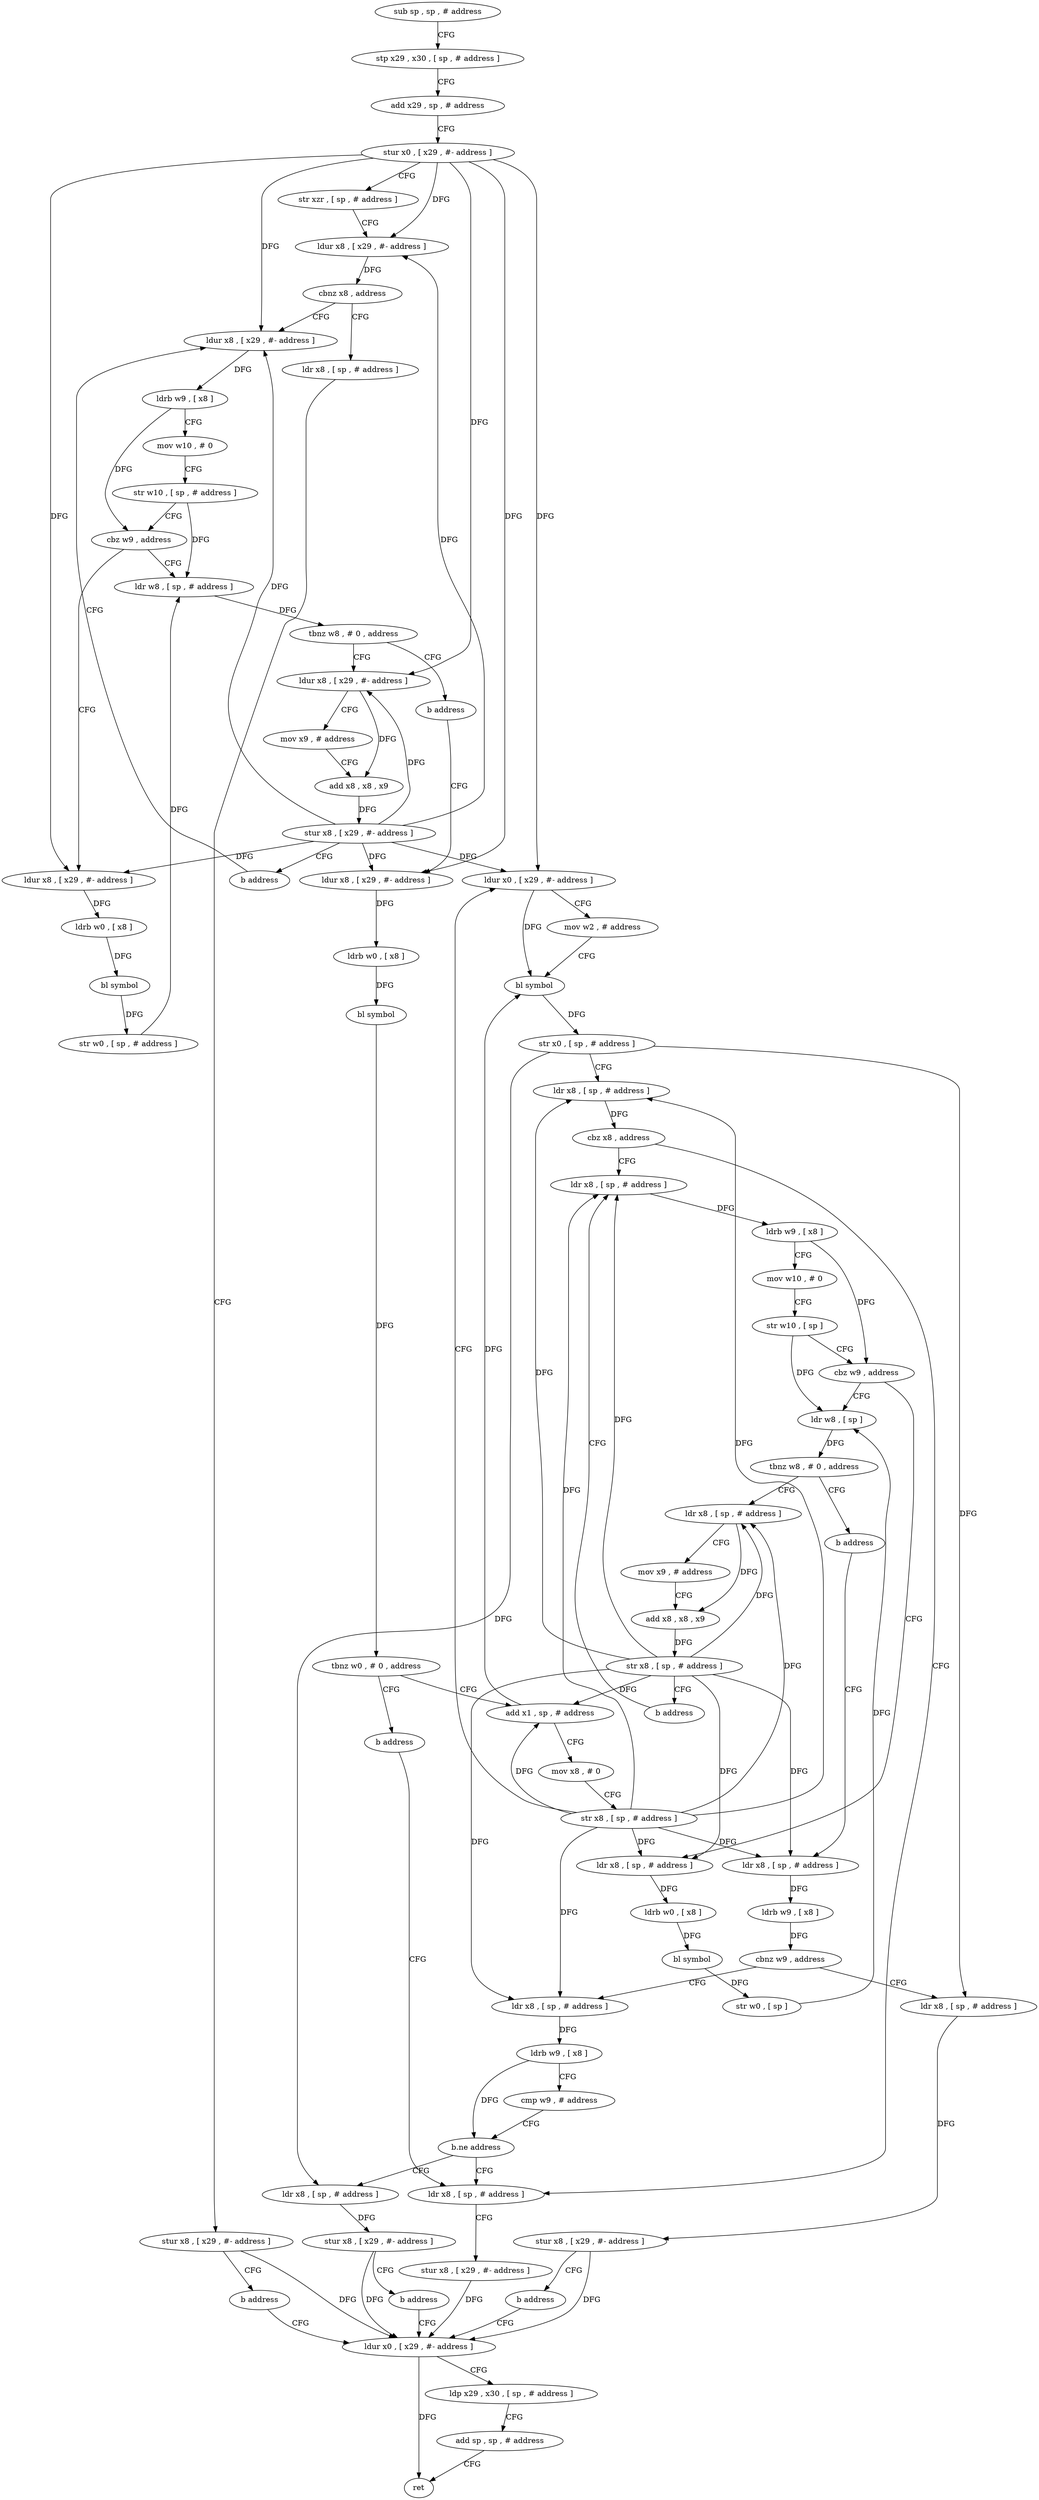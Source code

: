 digraph "func" {
"4207472" [label = "sub sp , sp , # address" ]
"4207476" [label = "stp x29 , x30 , [ sp , # address ]" ]
"4207480" [label = "add x29 , sp , # address" ]
"4207484" [label = "stur x0 , [ x29 , #- address ]" ]
"4207488" [label = "str xzr , [ sp , # address ]" ]
"4207492" [label = "ldur x8 , [ x29 , #- address ]" ]
"4207496" [label = "cbnz x8 , address" ]
"4207512" [label = "ldur x8 , [ x29 , #- address ]" ]
"4207500" [label = "ldr x8 , [ sp , # address ]" ]
"4207516" [label = "ldrb w9 , [ x8 ]" ]
"4207520" [label = "mov w10 , # 0" ]
"4207524" [label = "str w10 , [ sp , # address ]" ]
"4207528" [label = "cbz w9 , address" ]
"4207548" [label = "ldr w8 , [ sp , # address ]" ]
"4207532" [label = "ldur x8 , [ x29 , #- address ]" ]
"4207504" [label = "stur x8 , [ x29 , #- address ]" ]
"4207508" [label = "b address" ]
"4207764" [label = "ldur x0 , [ x29 , #- address ]" ]
"4207552" [label = "tbnz w8 , # 0 , address" ]
"4207560" [label = "ldur x8 , [ x29 , #- address ]" ]
"4207556" [label = "b address" ]
"4207536" [label = "ldrb w0 , [ x8 ]" ]
"4207540" [label = "bl symbol" ]
"4207544" [label = "str w0 , [ sp , # address ]" ]
"4207768" [label = "ldp x29 , x30 , [ sp , # address ]" ]
"4207772" [label = "add sp , sp , # address" ]
"4207776" [label = "ret" ]
"4207564" [label = "mov x9 , # address" ]
"4207568" [label = "add x8 , x8 , x9" ]
"4207572" [label = "stur x8 , [ x29 , #- address ]" ]
"4207576" [label = "b address" ]
"4207580" [label = "ldur x8 , [ x29 , #- address ]" ]
"4207584" [label = "ldrb w0 , [ x8 ]" ]
"4207588" [label = "bl symbol" ]
"4207592" [label = "tbnz w0 , # 0 , address" ]
"4207600" [label = "add x1 , sp , # address" ]
"4207596" [label = "b address" ]
"4207604" [label = "mov x8 , # 0" ]
"4207608" [label = "str x8 , [ sp , # address ]" ]
"4207612" [label = "ldur x0 , [ x29 , #- address ]" ]
"4207616" [label = "mov w2 , # address" ]
"4207620" [label = "bl symbol" ]
"4207624" [label = "str x0 , [ sp , # address ]" ]
"4207628" [label = "ldr x8 , [ sp , # address ]" ]
"4207632" [label = "cbz x8 , address" ]
"4207756" [label = "ldr x8 , [ sp , # address ]" ]
"4207636" [label = "ldr x8 , [ sp , # address ]" ]
"4207760" [label = "stur x8 , [ x29 , #- address ]" ]
"4207640" [label = "ldrb w9 , [ x8 ]" ]
"4207644" [label = "mov w10 , # 0" ]
"4207648" [label = "str w10 , [ sp ]" ]
"4207652" [label = "cbz w9 , address" ]
"4207672" [label = "ldr w8 , [ sp ]" ]
"4207656" [label = "ldr x8 , [ sp , # address ]" ]
"4207676" [label = "tbnz w8 , # 0 , address" ]
"4207684" [label = "ldr x8 , [ sp , # address ]" ]
"4207680" [label = "b address" ]
"4207660" [label = "ldrb w0 , [ x8 ]" ]
"4207664" [label = "bl symbol" ]
"4207668" [label = "str w0 , [ sp ]" ]
"4207688" [label = "mov x9 , # address" ]
"4207692" [label = "add x8 , x8 , x9" ]
"4207696" [label = "str x8 , [ sp , # address ]" ]
"4207700" [label = "b address" ]
"4207704" [label = "ldr x8 , [ sp , # address ]" ]
"4207708" [label = "ldrb w9 , [ x8 ]" ]
"4207712" [label = "cbnz w9 , address" ]
"4207728" [label = "ldr x8 , [ sp , # address ]" ]
"4207716" [label = "ldr x8 , [ sp , # address ]" ]
"4207732" [label = "ldrb w9 , [ x8 ]" ]
"4207736" [label = "cmp w9 , # address" ]
"4207740" [label = "b.ne address" ]
"4207744" [label = "ldr x8 , [ sp , # address ]" ]
"4207720" [label = "stur x8 , [ x29 , #- address ]" ]
"4207724" [label = "b address" ]
"4207748" [label = "stur x8 , [ x29 , #- address ]" ]
"4207752" [label = "b address" ]
"4207472" -> "4207476" [ label = "CFG" ]
"4207476" -> "4207480" [ label = "CFG" ]
"4207480" -> "4207484" [ label = "CFG" ]
"4207484" -> "4207488" [ label = "CFG" ]
"4207484" -> "4207492" [ label = "DFG" ]
"4207484" -> "4207512" [ label = "DFG" ]
"4207484" -> "4207532" [ label = "DFG" ]
"4207484" -> "4207560" [ label = "DFG" ]
"4207484" -> "4207580" [ label = "DFG" ]
"4207484" -> "4207612" [ label = "DFG" ]
"4207488" -> "4207492" [ label = "CFG" ]
"4207492" -> "4207496" [ label = "DFG" ]
"4207496" -> "4207512" [ label = "CFG" ]
"4207496" -> "4207500" [ label = "CFG" ]
"4207512" -> "4207516" [ label = "DFG" ]
"4207500" -> "4207504" [ label = "CFG" ]
"4207516" -> "4207520" [ label = "CFG" ]
"4207516" -> "4207528" [ label = "DFG" ]
"4207520" -> "4207524" [ label = "CFG" ]
"4207524" -> "4207528" [ label = "CFG" ]
"4207524" -> "4207548" [ label = "DFG" ]
"4207528" -> "4207548" [ label = "CFG" ]
"4207528" -> "4207532" [ label = "CFG" ]
"4207548" -> "4207552" [ label = "DFG" ]
"4207532" -> "4207536" [ label = "DFG" ]
"4207504" -> "4207508" [ label = "CFG" ]
"4207504" -> "4207764" [ label = "DFG" ]
"4207508" -> "4207764" [ label = "CFG" ]
"4207764" -> "4207768" [ label = "CFG" ]
"4207764" -> "4207776" [ label = "DFG" ]
"4207552" -> "4207560" [ label = "CFG" ]
"4207552" -> "4207556" [ label = "CFG" ]
"4207560" -> "4207564" [ label = "CFG" ]
"4207560" -> "4207568" [ label = "DFG" ]
"4207556" -> "4207580" [ label = "CFG" ]
"4207536" -> "4207540" [ label = "DFG" ]
"4207540" -> "4207544" [ label = "DFG" ]
"4207544" -> "4207548" [ label = "DFG" ]
"4207768" -> "4207772" [ label = "CFG" ]
"4207772" -> "4207776" [ label = "CFG" ]
"4207564" -> "4207568" [ label = "CFG" ]
"4207568" -> "4207572" [ label = "DFG" ]
"4207572" -> "4207576" [ label = "CFG" ]
"4207572" -> "4207492" [ label = "DFG" ]
"4207572" -> "4207512" [ label = "DFG" ]
"4207572" -> "4207532" [ label = "DFG" ]
"4207572" -> "4207560" [ label = "DFG" ]
"4207572" -> "4207580" [ label = "DFG" ]
"4207572" -> "4207612" [ label = "DFG" ]
"4207576" -> "4207512" [ label = "CFG" ]
"4207580" -> "4207584" [ label = "DFG" ]
"4207584" -> "4207588" [ label = "DFG" ]
"4207588" -> "4207592" [ label = "DFG" ]
"4207592" -> "4207600" [ label = "CFG" ]
"4207592" -> "4207596" [ label = "CFG" ]
"4207600" -> "4207604" [ label = "CFG" ]
"4207600" -> "4207620" [ label = "DFG" ]
"4207596" -> "4207756" [ label = "CFG" ]
"4207604" -> "4207608" [ label = "CFG" ]
"4207608" -> "4207612" [ label = "CFG" ]
"4207608" -> "4207600" [ label = "DFG" ]
"4207608" -> "4207628" [ label = "DFG" ]
"4207608" -> "4207636" [ label = "DFG" ]
"4207608" -> "4207656" [ label = "DFG" ]
"4207608" -> "4207684" [ label = "DFG" ]
"4207608" -> "4207704" [ label = "DFG" ]
"4207608" -> "4207728" [ label = "DFG" ]
"4207612" -> "4207616" [ label = "CFG" ]
"4207612" -> "4207620" [ label = "DFG" ]
"4207616" -> "4207620" [ label = "CFG" ]
"4207620" -> "4207624" [ label = "DFG" ]
"4207624" -> "4207628" [ label = "CFG" ]
"4207624" -> "4207716" [ label = "DFG" ]
"4207624" -> "4207744" [ label = "DFG" ]
"4207628" -> "4207632" [ label = "DFG" ]
"4207632" -> "4207756" [ label = "CFG" ]
"4207632" -> "4207636" [ label = "CFG" ]
"4207756" -> "4207760" [ label = "CFG" ]
"4207636" -> "4207640" [ label = "DFG" ]
"4207760" -> "4207764" [ label = "DFG" ]
"4207640" -> "4207644" [ label = "CFG" ]
"4207640" -> "4207652" [ label = "DFG" ]
"4207644" -> "4207648" [ label = "CFG" ]
"4207648" -> "4207652" [ label = "CFG" ]
"4207648" -> "4207672" [ label = "DFG" ]
"4207652" -> "4207672" [ label = "CFG" ]
"4207652" -> "4207656" [ label = "CFG" ]
"4207672" -> "4207676" [ label = "DFG" ]
"4207656" -> "4207660" [ label = "DFG" ]
"4207676" -> "4207684" [ label = "CFG" ]
"4207676" -> "4207680" [ label = "CFG" ]
"4207684" -> "4207688" [ label = "CFG" ]
"4207684" -> "4207692" [ label = "DFG" ]
"4207680" -> "4207704" [ label = "CFG" ]
"4207660" -> "4207664" [ label = "DFG" ]
"4207664" -> "4207668" [ label = "DFG" ]
"4207668" -> "4207672" [ label = "DFG" ]
"4207688" -> "4207692" [ label = "CFG" ]
"4207692" -> "4207696" [ label = "DFG" ]
"4207696" -> "4207700" [ label = "CFG" ]
"4207696" -> "4207600" [ label = "DFG" ]
"4207696" -> "4207628" [ label = "DFG" ]
"4207696" -> "4207636" [ label = "DFG" ]
"4207696" -> "4207656" [ label = "DFG" ]
"4207696" -> "4207684" [ label = "DFG" ]
"4207696" -> "4207704" [ label = "DFG" ]
"4207696" -> "4207728" [ label = "DFG" ]
"4207700" -> "4207636" [ label = "CFG" ]
"4207704" -> "4207708" [ label = "DFG" ]
"4207708" -> "4207712" [ label = "DFG" ]
"4207712" -> "4207728" [ label = "CFG" ]
"4207712" -> "4207716" [ label = "CFG" ]
"4207728" -> "4207732" [ label = "DFG" ]
"4207716" -> "4207720" [ label = "DFG" ]
"4207732" -> "4207736" [ label = "CFG" ]
"4207732" -> "4207740" [ label = "DFG" ]
"4207736" -> "4207740" [ label = "CFG" ]
"4207740" -> "4207756" [ label = "CFG" ]
"4207740" -> "4207744" [ label = "CFG" ]
"4207744" -> "4207748" [ label = "DFG" ]
"4207720" -> "4207724" [ label = "CFG" ]
"4207720" -> "4207764" [ label = "DFG" ]
"4207724" -> "4207764" [ label = "CFG" ]
"4207748" -> "4207752" [ label = "CFG" ]
"4207748" -> "4207764" [ label = "DFG" ]
"4207752" -> "4207764" [ label = "CFG" ]
}
